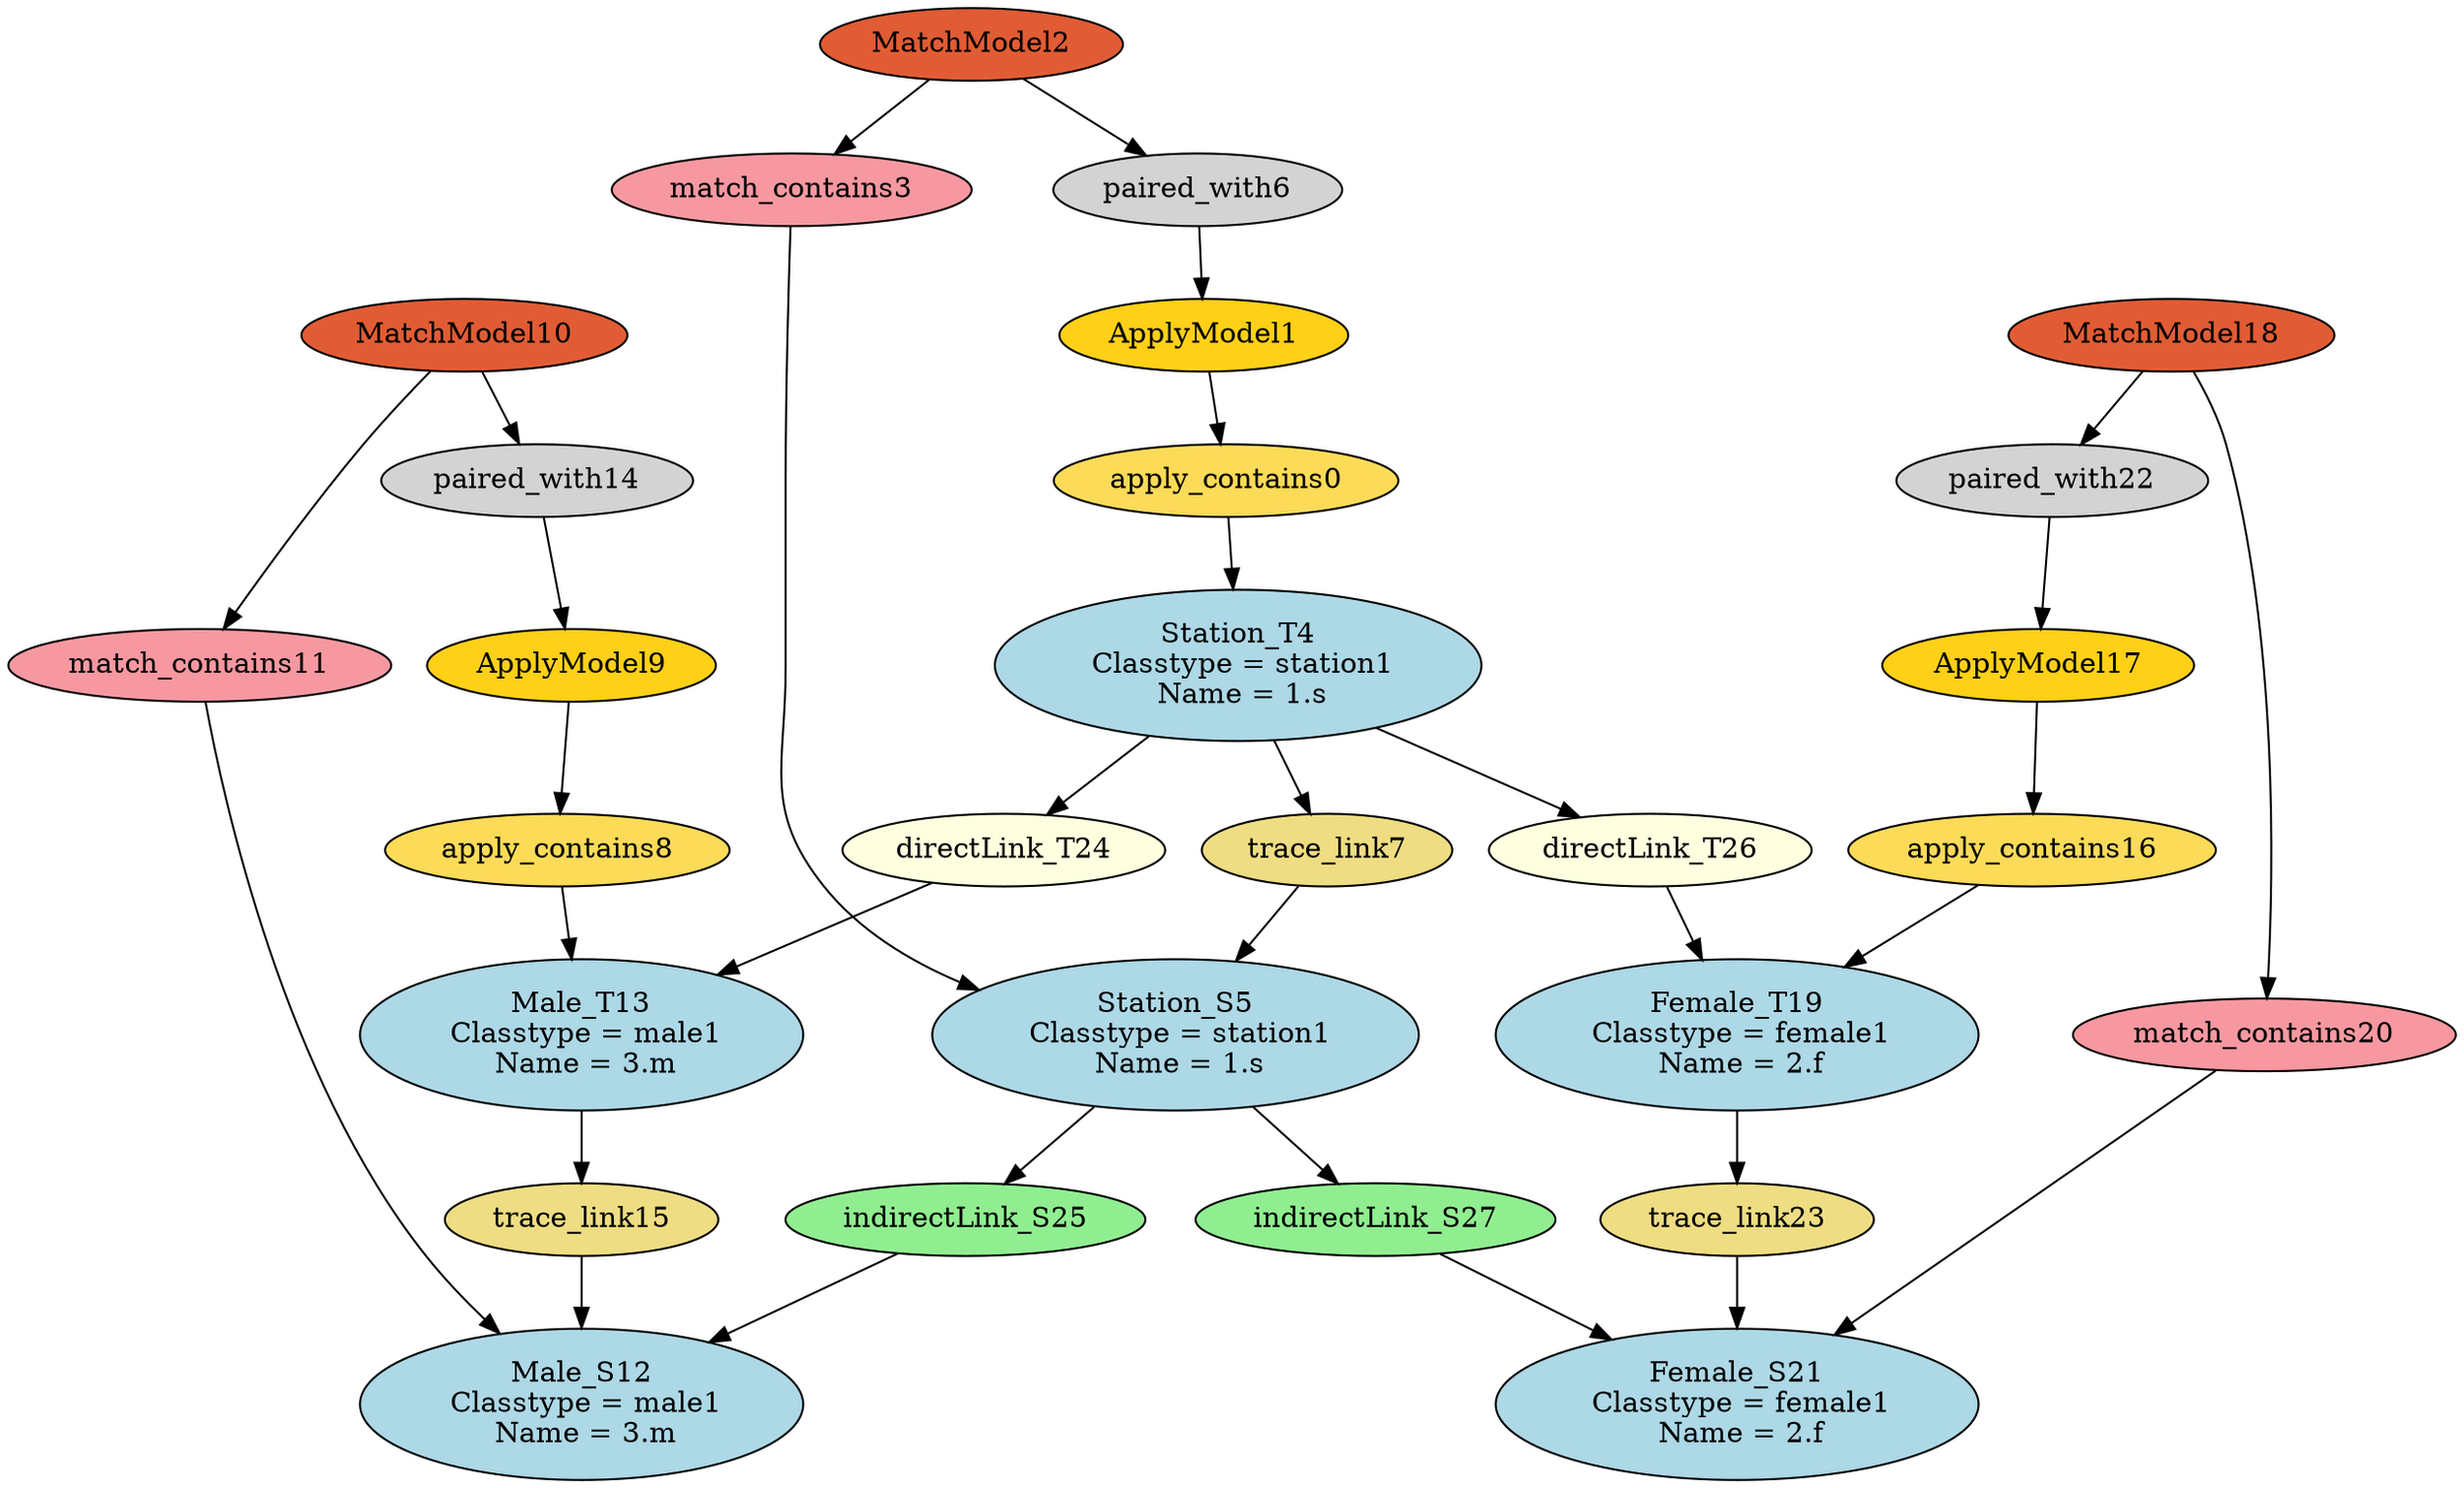 digraph final {
apply_contains0 [style=filled, fillcolor="#FCDB58"];
ApplyModel1 [style=filled, fillcolor="#FED017"];
MatchModel2 [style=filled, fillcolor="#E15C34"];
match_contains3 [style=filled, fillcolor="#F798A1"];
"Station_T4\n Classtype = station1\n Name = 1.s" [style=filled, fillcolor=lightblue];
"Station_S5\n Classtype = station1\n Name = 1.s" [style=filled, fillcolor=lightblue];
paired_with6 [style=filled, fillcolor=lightgray];
trace_link7 [style=filled, fillcolor=lightgoldenrod];
apply_contains8 [style=filled, fillcolor="#FCDB58"];
ApplyModel9 [style=filled, fillcolor="#FED017"];
MatchModel10 [style=filled, fillcolor="#E15C34"];
match_contains11 [style=filled, fillcolor="#F798A1"];
"Male_S12\n Classtype = male1\n Name = 3.m" [style=filled, fillcolor=lightblue];
"Male_T13\n Classtype = male1\n Name = 3.m" [style=filled, fillcolor=lightblue];
paired_with14 [style=filled, fillcolor=lightgray];
trace_link15 [style=filled, fillcolor=lightgoldenrod];
apply_contains16 [style=filled, fillcolor="#FCDB58"];
ApplyModel17 [style=filled, fillcolor="#FED017"];
MatchModel18 [style=filled, fillcolor="#E15C34"];
"Female_T19\n Classtype = female1\n Name = 2.f" [style=filled, fillcolor=lightblue];
match_contains20 [style=filled, fillcolor="#F798A1"];
"Female_S21\n Classtype = female1\n Name = 2.f" [style=filled, fillcolor=lightblue];
paired_with22 [style=filled, fillcolor=lightgray];
trace_link23 [style=filled, fillcolor=lightgoldenrod];
"directLink_T24\n" [style=filled, fillcolor=lightyellow];
indirectLink_S25 [style=filled, fillcolor=lightgreen];
"directLink_T26\n" [style=filled, fillcolor=lightyellow];
indirectLink_S27 [style=filled, fillcolor=lightgreen];
ApplyModel1 -> apply_contains0;
apply_contains0 -> "Station_T4\n Classtype = station1\n Name = 1.s";
paired_with6 -> ApplyModel1;
MatchModel2 -> paired_with6;
MatchModel2 -> match_contains3;
match_contains3 -> "Station_S5\n Classtype = station1\n Name = 1.s";
trace_link7 -> "Station_S5\n Classtype = station1\n Name = 1.s";
"Station_T4\n Classtype = station1\n Name = 1.s" -> trace_link7;
ApplyModel9 -> apply_contains8;
apply_contains8 -> "Male_T13\n Classtype = male1\n Name = 3.m";
paired_with14 -> ApplyModel9;
MatchModel10 -> paired_with14;
MatchModel10 -> match_contains11;
match_contains11 -> "Male_S12\n Classtype = male1\n Name = 3.m";
trace_link15 -> "Male_S12\n Classtype = male1\n Name = 3.m";
"Male_T13\n Classtype = male1\n Name = 3.m" -> trace_link15;
ApplyModel17 -> apply_contains16;
apply_contains16 -> "Female_T19\n Classtype = female1\n Name = 2.f";
paired_with22 -> ApplyModel17;
MatchModel18 -> paired_with22;
MatchModel18 -> match_contains20;
match_contains20 -> "Female_S21\n Classtype = female1\n Name = 2.f";
trace_link23 -> "Female_S21\n Classtype = female1\n Name = 2.f";
"Female_T19\n Classtype = female1\n Name = 2.f" -> trace_link23;
"Station_T4\n Classtype = station1\n Name = 1.s" -> "directLink_T24\n";
"directLink_T24\n" -> "Male_T13\n Classtype = male1\n Name = 3.m";
"Station_S5\n Classtype = station1\n Name = 1.s" -> indirectLink_S25;
indirectLink_S25 -> "Male_S12\n Classtype = male1\n Name = 3.m";
"Station_T4\n Classtype = station1\n Name = 1.s" -> "directLink_T26\n";
"directLink_T26\n" -> "Female_T19\n Classtype = female1\n Name = 2.f";
indirectLink_S27 -> "Female_S21\n Classtype = female1\n Name = 2.f";
"Station_S5\n Classtype = station1\n Name = 1.s" -> indirectLink_S27;
}
